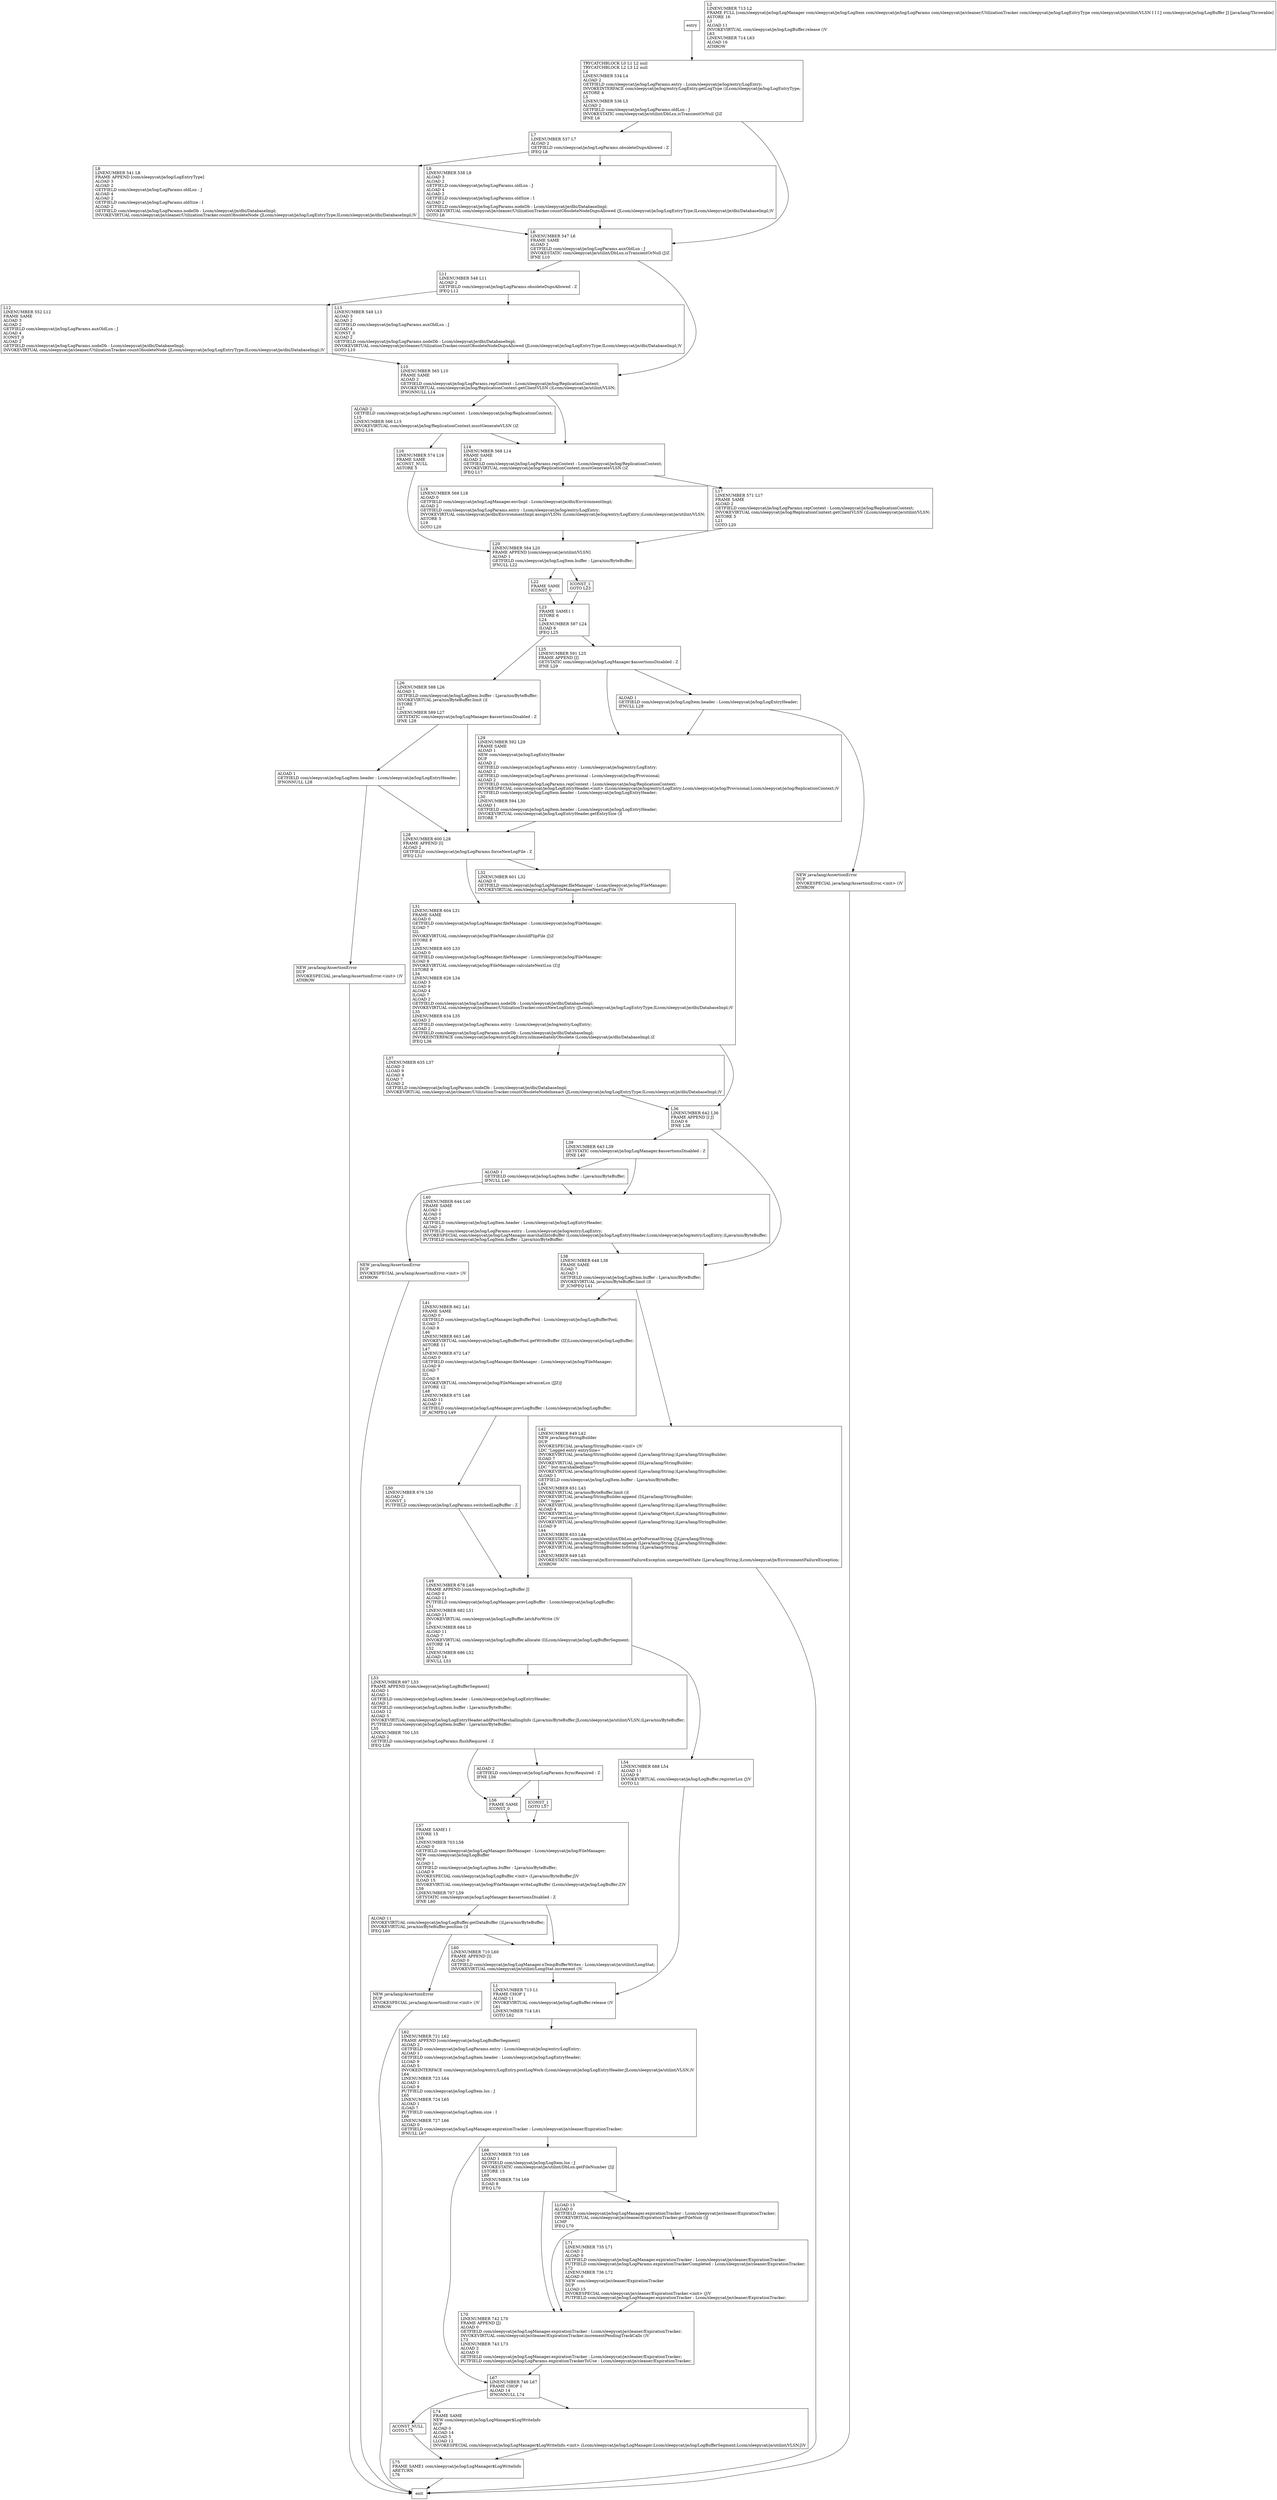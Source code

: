 digraph serialLogWork {
node [shape=record];
974168055 [label="L54\lLINENUMBER 688 L54\lALOAD 11\lLLOAD 9\lINVOKEVIRTUAL com/sleepycat/je/log/LogBuffer.registerLsn (J)V\lGOTO L1\l"];
1263015120 [label="NEW java/lang/AssertionError\lDUP\lINVOKESPECIAL java/lang/AssertionError.\<init\> ()V\lATHROW\l"];
1821310436 [label="L37\lLINENUMBER 635 L37\lALOAD 3\lLLOAD 9\lALOAD 4\lILOAD 7\lALOAD 2\lGETFIELD com/sleepycat/je/log/LogParams.nodeDb : Lcom/sleepycat/je/dbi/DatabaseImpl;\lINVOKEVIRTUAL com/sleepycat/je/cleaner/UtilizationTracker.countObsoleteNodeInexact (JLcom/sleepycat/je/log/LogEntryType;ILcom/sleepycat/je/dbi/DatabaseImpl;)V\l"];
2068849105 [label="L74\lFRAME SAME\lNEW com/sleepycat/je/log/LogManager$LogWriteInfo\lDUP\lALOAD 0\lALOAD 14\lALOAD 5\lLLOAD 12\lINVOKESPECIAL com/sleepycat/je/log/LogManager$LogWriteInfo.\<init\> (Lcom/sleepycat/je/log/LogManager;Lcom/sleepycat/je/log/LogBufferSegment;Lcom/sleepycat/je/utilint/VLSN;J)V\l"];
1794893473 [label="L11\lLINENUMBER 548 L11\lALOAD 2\lGETFIELD com/sleepycat/je/log/LogParams.obsoleteDupsAllowed : Z\lIFEQ L12\l"];
1903137985 [label="L20\lLINENUMBER 584 L20\lFRAME APPEND [com/sleepycat/je/utilint/VLSN]\lALOAD 1\lGETFIELD com/sleepycat/je/log/LogItem.buffer : Ljava/nio/ByteBuffer;\lIFNULL L22\l"];
957736899 [label="L26\lLINENUMBER 588 L26\lALOAD 1\lGETFIELD com/sleepycat/je/log/LogItem.buffer : Ljava/nio/ByteBuffer;\lINVOKEVIRTUAL java/nio/ByteBuffer.limit ()I\lISTORE 7\lL27\lLINENUMBER 589 L27\lGETSTATIC com/sleepycat/je/log/LogManager.$assertionsDisabled : Z\lIFNE L28\l"];
685438214 [label="L68\lLINENUMBER 733 L68\lALOAD 1\lGETFIELD com/sleepycat/je/log/LogItem.lsn : J\lINVOKESTATIC com/sleepycat/je/utilint/DbLsn.getFileNumber (J)J\lLSTORE 15\lL69\lLINENUMBER 734 L69\lILOAD 8\lIFEQ L70\l"];
1810873106 [label="L75\lFRAME SAME1 com/sleepycat/je/log/LogManager$LogWriteInfo\lARETURN\lL76\l"];
30270324 [label="L62\lLINENUMBER 721 L62\lFRAME APPEND [com/sleepycat/je/log/LogBufferSegment]\lALOAD 2\lGETFIELD com/sleepycat/je/log/LogParams.entry : Lcom/sleepycat/je/log/entry/LogEntry;\lALOAD 1\lGETFIELD com/sleepycat/je/log/LogItem.header : Lcom/sleepycat/je/log/LogEntryHeader;\lLLOAD 9\lALOAD 5\lINVOKEINTERFACE com/sleepycat/je/log/entry/LogEntry.postLogWork (Lcom/sleepycat/je/log/LogEntryHeader;JLcom/sleepycat/je/utilint/VLSN;)V\lL64\lLINENUMBER 723 L64\lALOAD 1\lLLOAD 9\lPUTFIELD com/sleepycat/je/log/LogItem.lsn : J\lL65\lLINENUMBER 724 L65\lALOAD 1\lILOAD 7\lPUTFIELD com/sleepycat/je/log/LogItem.size : I\lL66\lLINENUMBER 727 L66\lALOAD 0\lGETFIELD com/sleepycat/je/log/LogManager.expirationTracker : Lcom/sleepycat/je/cleaner/ExpirationTracker;\lIFNULL L67\l"];
153500756 [label="L67\lLINENUMBER 746 L67\lFRAME CHOP 1\lALOAD 14\lIFNONNULL L74\l"];
948692477 [label="ALOAD 1\lGETFIELD com/sleepycat/je/log/LogItem.header : Lcom/sleepycat/je/log/LogEntryHeader;\lIFNULL L29\l"];
1180857642 [label="LLOAD 15\lALOAD 0\lGETFIELD com/sleepycat/je/log/LogManager.expirationTracker : Lcom/sleepycat/je/cleaner/ExpirationTracker;\lINVOKEVIRTUAL com/sleepycat/je/cleaner/ExpirationTracker.getFileNum ()J\lLCMP\lIFEQ L70\l"];
1172390062 [label="ALOAD 1\lGETFIELD com/sleepycat/je/log/LogItem.buffer : Ljava/nio/ByteBuffer;\lIFNULL L40\l"];
283747838 [label="L13\lLINENUMBER 549 L13\lALOAD 3\lALOAD 2\lGETFIELD com/sleepycat/je/log/LogParams.auxOldLsn : J\lALOAD 4\lICONST_0\lALOAD 2\lGETFIELD com/sleepycat/je/log/LogParams.nodeDb : Lcom/sleepycat/je/dbi/DatabaseImpl;\lINVOKEVIRTUAL com/sleepycat/je/cleaner/UtilizationTracker.countObsoleteNodeDupsAllowed (JLcom/sleepycat/je/log/LogEntryType;ILcom/sleepycat/je/dbi/DatabaseImpl;)V\lGOTO L10\l"];
82973602 [label="L57\lFRAME SAME1 I\lISTORE 15\lL58\lLINENUMBER 703 L58\lALOAD 0\lGETFIELD com/sleepycat/je/log/LogManager.fileManager : Lcom/sleepycat/je/log/FileManager;\lNEW com/sleepycat/je/log/LogBuffer\lDUP\lALOAD 1\lGETFIELD com/sleepycat/je/log/LogItem.buffer : Ljava/nio/ByteBuffer;\lLLOAD 9\lINVOKESPECIAL com/sleepycat/je/log/LogBuffer.\<init\> (Ljava/nio/ByteBuffer;J)V\lILOAD 15\lINVOKEVIRTUAL com/sleepycat/je/log/FileManager.writeLogBuffer (Lcom/sleepycat/je/log/LogBuffer;Z)V\lL59\lLINENUMBER 707 L59\lGETSTATIC com/sleepycat/je/log/LogManager.$assertionsDisabled : Z\lIFNE L60\l"];
1010040056 [label="L17\lLINENUMBER 571 L17\lFRAME SAME\lALOAD 2\lGETFIELD com/sleepycat/je/log/LogParams.repContext : Lcom/sleepycat/je/log/ReplicationContext;\lINVOKEVIRTUAL com/sleepycat/je/log/ReplicationContext.getClientVLSN ()Lcom/sleepycat/je/utilint/VLSN;\lASTORE 5\lL21\lGOTO L20\l"];
2024860730 [label="L56\lFRAME SAME\lICONST_0\l"];
1409215177 [label="L22\lFRAME SAME\lICONST_0\l"];
1256782634 [label="L42\lLINENUMBER 649 L42\lNEW java/lang/StringBuilder\lDUP\lINVOKESPECIAL java/lang/StringBuilder.\<init\> ()V\lLDC \"Logged entry entrySize= \"\lINVOKEVIRTUAL java/lang/StringBuilder.append (Ljava/lang/String;)Ljava/lang/StringBuilder;\lILOAD 7\lINVOKEVIRTUAL java/lang/StringBuilder.append (I)Ljava/lang/StringBuilder;\lLDC \" but marshalledSize=\"\lINVOKEVIRTUAL java/lang/StringBuilder.append (Ljava/lang/String;)Ljava/lang/StringBuilder;\lALOAD 1\lGETFIELD com/sleepycat/je/log/LogItem.buffer : Ljava/nio/ByteBuffer;\lL43\lLINENUMBER 651 L43\lINVOKEVIRTUAL java/nio/ByteBuffer.limit ()I\lINVOKEVIRTUAL java/lang/StringBuilder.append (I)Ljava/lang/StringBuilder;\lLDC \" type=\"\lINVOKEVIRTUAL java/lang/StringBuilder.append (Ljava/lang/String;)Ljava/lang/StringBuilder;\lALOAD 4\lINVOKEVIRTUAL java/lang/StringBuilder.append (Ljava/lang/Object;)Ljava/lang/StringBuilder;\lLDC \" currentLsn=\"\lINVOKEVIRTUAL java/lang/StringBuilder.append (Ljava/lang/String;)Ljava/lang/StringBuilder;\lLLOAD 9\lL44\lLINENUMBER 653 L44\lINVOKESTATIC com/sleepycat/je/utilint/DbLsn.getNoFormatString (J)Ljava/lang/String;\lINVOKEVIRTUAL java/lang/StringBuilder.append (Ljava/lang/String;)Ljava/lang/StringBuilder;\lINVOKEVIRTUAL java/lang/StringBuilder.toString ()Ljava/lang/String;\lL45\lLINENUMBER 649 L45\lINVOKESTATIC com/sleepycat/je/EnvironmentFailureException.unexpectedState (Ljava/lang/String;)Lcom/sleepycat/je/EnvironmentFailureException;\lATHROW\l"];
1638429542 [label="L16\lLINENUMBER 574 L16\lFRAME SAME\lACONST_NULL\lASTORE 5\l"];
150135782 [label="L31\lLINENUMBER 604 L31\lFRAME SAME\lALOAD 0\lGETFIELD com/sleepycat/je/log/LogManager.fileManager : Lcom/sleepycat/je/log/FileManager;\lILOAD 7\lI2L\lINVOKEVIRTUAL com/sleepycat/je/log/FileManager.shouldFlipFile (J)Z\lISTORE 8\lL33\lLINENUMBER 605 L33\lALOAD 0\lGETFIELD com/sleepycat/je/log/LogManager.fileManager : Lcom/sleepycat/je/log/FileManager;\lILOAD 8\lINVOKEVIRTUAL com/sleepycat/je/log/FileManager.calculateNextLsn (Z)J\lLSTORE 9\lL34\lLINENUMBER 626 L34\lALOAD 3\lLLOAD 9\lALOAD 4\lILOAD 7\lALOAD 2\lGETFIELD com/sleepycat/je/log/LogParams.nodeDb : Lcom/sleepycat/je/dbi/DatabaseImpl;\lINVOKEVIRTUAL com/sleepycat/je/cleaner/UtilizationTracker.countNewLogEntry (JLcom/sleepycat/je/log/LogEntryType;ILcom/sleepycat/je/dbi/DatabaseImpl;)V\lL35\lLINENUMBER 634 L35\lALOAD 2\lGETFIELD com/sleepycat/je/log/LogParams.entry : Lcom/sleepycat/je/log/entry/LogEntry;\lALOAD 2\lGETFIELD com/sleepycat/je/log/LogParams.nodeDb : Lcom/sleepycat/je/dbi/DatabaseImpl;\lINVOKEINTERFACE com/sleepycat/je/log/entry/LogEntry.isImmediatelyObsolete (Lcom/sleepycat/je/dbi/DatabaseImpl;)Z\lIFEQ L36\l"];
991363637 [label="L39\lLINENUMBER 643 L39\lGETSTATIC com/sleepycat/je/log/LogManager.$assertionsDisabled : Z\lIFNE L40\l"];
775300103 [label="NEW java/lang/AssertionError\lDUP\lINVOKESPECIAL java/lang/AssertionError.\<init\> ()V\lATHROW\l"];
1075708596 [label="L7\lLINENUMBER 537 L7\lALOAD 2\lGETFIELD com/sleepycat/je/log/LogParams.obsoleteDupsAllowed : Z\lIFEQ L8\l"];
496627227 [label="L25\lLINENUMBER 591 L25\lFRAME APPEND [I]\lGETSTATIC com/sleepycat/je/log/LogManager.$assertionsDisabled : Z\lIFNE L29\l"];
402389762 [label="NEW java/lang/AssertionError\lDUP\lINVOKESPECIAL java/lang/AssertionError.\<init\> ()V\lATHROW\l"];
1180773372 [label="ICONST_1\lGOTO L57\l"];
1865505544 [label="L32\lLINENUMBER 601 L32\lALOAD 0\lGETFIELD com/sleepycat/je/log/LogManager.fileManager : Lcom/sleepycat/je/log/FileManager;\lINVOKEVIRTUAL com/sleepycat/je/log/FileManager.forceNewLogFile ()V\l"];
1765745171 [label="L70\lLINENUMBER 742 L70\lFRAME APPEND [J]\lALOAD 0\lGETFIELD com/sleepycat/je/log/LogManager.expirationTracker : Lcom/sleepycat/je/cleaner/ExpirationTracker;\lINVOKEVIRTUAL com/sleepycat/je/cleaner/ExpirationTracker.incrementPendingTrackCalls ()V\lL73\lLINENUMBER 743 L73\lALOAD 2\lALOAD 0\lGETFIELD com/sleepycat/je/log/LogManager.expirationTracker : Lcom/sleepycat/je/cleaner/ExpirationTracker;\lPUTFIELD com/sleepycat/je/log/LogParams.expirationTrackerToUse : Lcom/sleepycat/je/cleaner/ExpirationTracker;\l"];
645435839 [label="L53\lLINENUMBER 697 L53\lFRAME APPEND [com/sleepycat/je/log/LogBufferSegment]\lALOAD 1\lALOAD 1\lGETFIELD com/sleepycat/je/log/LogItem.header : Lcom/sleepycat/je/log/LogEntryHeader;\lALOAD 1\lGETFIELD com/sleepycat/je/log/LogItem.buffer : Ljava/nio/ByteBuffer;\lLLOAD 12\lALOAD 5\lINVOKEVIRTUAL com/sleepycat/je/log/LogEntryHeader.addPostMarshallingInfo (Ljava/nio/ByteBuffer;JLcom/sleepycat/je/utilint/VLSN;)Ljava/nio/ByteBuffer;\lPUTFIELD com/sleepycat/je/log/LogItem.buffer : Ljava/nio/ByteBuffer;\lL55\lLINENUMBER 700 L55\lALOAD 2\lGETFIELD com/sleepycat/je/log/LogParams.flushRequired : Z\lIFEQ L56\l"];
1221439830 [label="L40\lLINENUMBER 644 L40\lFRAME SAME\lALOAD 1\lALOAD 0\lALOAD 1\lGETFIELD com/sleepycat/je/log/LogItem.header : Lcom/sleepycat/je/log/LogEntryHeader;\lALOAD 2\lGETFIELD com/sleepycat/je/log/LogParams.entry : Lcom/sleepycat/je/log/entry/LogEntry;\lINVOKESPECIAL com/sleepycat/je/log/LogManager.marshallIntoBuffer (Lcom/sleepycat/je/log/LogEntryHeader;Lcom/sleepycat/je/log/entry/LogEntry;)Ljava/nio/ByteBuffer;\lPUTFIELD com/sleepycat/je/log/LogItem.buffer : Ljava/nio/ByteBuffer;\l"];
229483317 [label="L18\lLINENUMBER 569 L18\lALOAD 0\lGETFIELD com/sleepycat/je/log/LogManager.envImpl : Lcom/sleepycat/je/dbi/EnvironmentImpl;\lALOAD 2\lGETFIELD com/sleepycat/je/log/LogParams.entry : Lcom/sleepycat/je/log/entry/LogEntry;\lINVOKEVIRTUAL com/sleepycat/je/dbi/EnvironmentImpl.assignVLSNs (Lcom/sleepycat/je/log/entry/LogEntry;)Lcom/sleepycat/je/utilint/VLSN;\lASTORE 5\lL19\lGOTO L20\l"];
374145466 [label="L6\lLINENUMBER 547 L6\lFRAME SAME\lALOAD 2\lGETFIELD com/sleepycat/je/log/LogParams.auxOldLsn : J\lINVOKESTATIC com/sleepycat/je/utilint/DbLsn.isTransientOrNull (J)Z\lIFNE L10\l"];
619002012 [label="L36\lLINENUMBER 642 L36\lFRAME APPEND [I J]\lILOAD 6\lIFNE L38\l"];
1382159617 [label="TRYCATCHBLOCK L0 L1 L2 null\lTRYCATCHBLOCK L2 L3 L2 null\lL4\lLINENUMBER 534 L4\lALOAD 2\lGETFIELD com/sleepycat/je/log/LogParams.entry : Lcom/sleepycat/je/log/entry/LogEntry;\lINVOKEINTERFACE com/sleepycat/je/log/entry/LogEntry.getLogType ()Lcom/sleepycat/je/log/LogEntryType;\lASTORE 4\lL5\lLINENUMBER 536 L5\lALOAD 2\lGETFIELD com/sleepycat/je/log/LogParams.oldLsn : J\lINVOKESTATIC com/sleepycat/je/utilint/DbLsn.isTransientOrNull (J)Z\lIFNE L6\l"];
630359980 [label="ALOAD 2\lGETFIELD com/sleepycat/je/log/LogParams.repContext : Lcom/sleepycat/je/log/ReplicationContext;\lL15\lLINENUMBER 566 L15\lINVOKEVIRTUAL com/sleepycat/je/log/ReplicationContext.mustGenerateVLSN ()Z\lIFEQ L16\l"];
539058198 [label="L49\lLINENUMBER 678 L49\lFRAME APPEND [com/sleepycat/je/log/LogBuffer J]\lALOAD 0\lALOAD 11\lPUTFIELD com/sleepycat/je/log/LogManager.prevLogBuffer : Lcom/sleepycat/je/log/LogBuffer;\lL51\lLINENUMBER 682 L51\lALOAD 11\lINVOKEVIRTUAL com/sleepycat/je/log/LogBuffer.latchForWrite ()V\lL0\lLINENUMBER 684 L0\lALOAD 11\lILOAD 7\lINVOKEVIRTUAL com/sleepycat/je/log/LogBuffer.allocate (I)Lcom/sleepycat/je/log/LogBufferSegment;\lASTORE 14\lL52\lLINENUMBER 686 L52\lALOAD 14\lIFNULL L53\l"];
1514631948 [label="L60\lLINENUMBER 710 L60\lFRAME APPEND [I]\lALOAD 0\lGETFIELD com/sleepycat/je/log/LogManager.nTempBufferWrites : Lcom/sleepycat/je/utilint/LongStat;\lINVOKEVIRTUAL com/sleepycat/je/utilint/LongStat.increment ()V\l"];
2081289387 [label="L28\lLINENUMBER 600 L28\lFRAME APPEND [I]\lALOAD 2\lGETFIELD com/sleepycat/je/log/LogParams.forceNewLogFile : Z\lIFEQ L31\l"];
1522549999 [label="L9\lLINENUMBER 538 L9\lALOAD 3\lALOAD 2\lGETFIELD com/sleepycat/je/log/LogParams.oldLsn : J\lALOAD 4\lALOAD 2\lGETFIELD com/sleepycat/je/log/LogParams.oldSize : I\lALOAD 2\lGETFIELD com/sleepycat/je/log/LogParams.nodeDb : Lcom/sleepycat/je/dbi/DatabaseImpl;\lINVOKEVIRTUAL com/sleepycat/je/cleaner/UtilizationTracker.countObsoleteNodeDupsAllowed (JLcom/sleepycat/je/log/LogEntryType;ILcom/sleepycat/je/dbi/DatabaseImpl;)V\lGOTO L6\l"];
415793386 [label="L8\lLINENUMBER 541 L8\lFRAME APPEND [com/sleepycat/je/log/LogEntryType]\lALOAD 3\lALOAD 2\lGETFIELD com/sleepycat/je/log/LogParams.oldLsn : J\lALOAD 4\lALOAD 2\lGETFIELD com/sleepycat/je/log/LogParams.oldSize : I\lALOAD 2\lGETFIELD com/sleepycat/je/log/LogParams.nodeDb : Lcom/sleepycat/je/dbi/DatabaseImpl;\lINVOKEVIRTUAL com/sleepycat/je/cleaner/UtilizationTracker.countObsoleteNode (JLcom/sleepycat/je/log/LogEntryType;ILcom/sleepycat/je/dbi/DatabaseImpl;)V\l"];
355900787 [label="NEW java/lang/AssertionError\lDUP\lINVOKESPECIAL java/lang/AssertionError.\<init\> ()V\lATHROW\l"];
274577741 [label="L23\lFRAME SAME1 I\lISTORE 6\lL24\lLINENUMBER 587 L24\lILOAD 6\lIFEQ L25\l"];
448581721 [label="L14\lLINENUMBER 568 L14\lFRAME SAME\lALOAD 2\lGETFIELD com/sleepycat/je/log/LogParams.repContext : Lcom/sleepycat/je/log/ReplicationContext;\lINVOKEVIRTUAL com/sleepycat/je/log/ReplicationContext.mustGenerateVLSN ()Z\lIFEQ L17\l"];
71364493 [label="L29\lLINENUMBER 592 L29\lFRAME SAME\lALOAD 1\lNEW com/sleepycat/je/log/LogEntryHeader\lDUP\lALOAD 2\lGETFIELD com/sleepycat/je/log/LogParams.entry : Lcom/sleepycat/je/log/entry/LogEntry;\lALOAD 2\lGETFIELD com/sleepycat/je/log/LogParams.provisional : Lcom/sleepycat/je/log/Provisional;\lALOAD 2\lGETFIELD com/sleepycat/je/log/LogParams.repContext : Lcom/sleepycat/je/log/ReplicationContext;\lINVOKESPECIAL com/sleepycat/je/log/LogEntryHeader.\<init\> (Lcom/sleepycat/je/log/entry/LogEntry;Lcom/sleepycat/je/log/Provisional;Lcom/sleepycat/je/log/ReplicationContext;)V\lPUTFIELD com/sleepycat/je/log/LogItem.header : Lcom/sleepycat/je/log/LogEntryHeader;\lL30\lLINENUMBER 594 L30\lALOAD 1\lGETFIELD com/sleepycat/je/log/LogItem.header : Lcom/sleepycat/je/log/LogEntryHeader;\lINVOKEVIRTUAL com/sleepycat/je/log/LogEntryHeader.getEntrySize ()I\lISTORE 7\l"];
776919575 [label="ACONST_NULL\lGOTO L75\l"];
286947699 [label="L1\lLINENUMBER 713 L1\lFRAME CHOP 1\lALOAD 11\lINVOKEVIRTUAL com/sleepycat/je/log/LogBuffer.release ()V\lL61\lLINENUMBER 714 L61\lGOTO L62\l"];
340097685 [label="L10\lLINENUMBER 565 L10\lFRAME SAME\lALOAD 2\lGETFIELD com/sleepycat/je/log/LogParams.repContext : Lcom/sleepycat/je/log/ReplicationContext;\lINVOKEVIRTUAL com/sleepycat/je/log/ReplicationContext.getClientVLSN ()Lcom/sleepycat/je/utilint/VLSN;\lIFNONNULL L14\l"];
1879644274 [label="ICONST_1\lGOTO L23\l"];
1587279684 [label="L38\lLINENUMBER 648 L38\lFRAME SAME\lILOAD 7\lALOAD 1\lGETFIELD com/sleepycat/je/log/LogItem.buffer : Ljava/nio/ByteBuffer;\lINVOKEVIRTUAL java/nio/ByteBuffer.limit ()I\lIF_ICMPEQ L41\l"];
725884502 [label="L50\lLINENUMBER 676 L50\lALOAD 2\lICONST_1\lPUTFIELD com/sleepycat/je/log/LogParams.switchedLogBuffer : Z\l"];
438793128 [label="ALOAD 2\lGETFIELD com/sleepycat/je/log/LogParams.fsyncRequired : Z\lIFNE L56\l"];
1213626151 [label="L12\lLINENUMBER 552 L12\lFRAME SAME\lALOAD 3\lALOAD 2\lGETFIELD com/sleepycat/je/log/LogParams.auxOldLsn : J\lALOAD 4\lICONST_0\lALOAD 2\lGETFIELD com/sleepycat/je/log/LogParams.nodeDb : Lcom/sleepycat/je/dbi/DatabaseImpl;\lINVOKEVIRTUAL com/sleepycat/je/cleaner/UtilizationTracker.countObsoleteNode (JLcom/sleepycat/je/log/LogEntryType;ILcom/sleepycat/je/dbi/DatabaseImpl;)V\l"];
1363376124 [label="L71\lLINENUMBER 735 L71\lALOAD 2\lALOAD 0\lGETFIELD com/sleepycat/je/log/LogManager.expirationTracker : Lcom/sleepycat/je/cleaner/ExpirationTracker;\lPUTFIELD com/sleepycat/je/log/LogParams.expirationTrackerCompleted : Lcom/sleepycat/je/cleaner/ExpirationTracker;\lL72\lLINENUMBER 736 L72\lALOAD 0\lNEW com/sleepycat/je/cleaner/ExpirationTracker\lDUP\lLLOAD 15\lINVOKESPECIAL com/sleepycat/je/cleaner/ExpirationTracker.\<init\> (J)V\lPUTFIELD com/sleepycat/je/log/LogManager.expirationTracker : Lcom/sleepycat/je/cleaner/ExpirationTracker;\l"];
23568923 [label="ALOAD 1\lGETFIELD com/sleepycat/je/log/LogItem.header : Lcom/sleepycat/je/log/LogEntryHeader;\lIFNONNULL L28\l"];
88286953 [label="L41\lLINENUMBER 662 L41\lFRAME SAME\lALOAD 0\lGETFIELD com/sleepycat/je/log/LogManager.logBufferPool : Lcom/sleepycat/je/log/LogBufferPool;\lILOAD 7\lILOAD 8\lL46\lLINENUMBER 663 L46\lINVOKEVIRTUAL com/sleepycat/je/log/LogBufferPool.getWriteBuffer (IZ)Lcom/sleepycat/je/log/LogBuffer;\lASTORE 11\lL47\lLINENUMBER 672 L47\lALOAD 0\lGETFIELD com/sleepycat/je/log/LogManager.fileManager : Lcom/sleepycat/je/log/FileManager;\lLLOAD 9\lILOAD 7\lI2L\lILOAD 8\lINVOKEVIRTUAL com/sleepycat/je/log/FileManager.advanceLsn (JJZ)J\lLSTORE 12\lL48\lLINENUMBER 675 L48\lALOAD 11\lALOAD 0\lGETFIELD com/sleepycat/je/log/LogManager.prevLogBuffer : Lcom/sleepycat/je/log/LogBuffer;\lIF_ACMPEQ L49\l"];
1746468168 [label="L2\lLINENUMBER 713 L2\lFRAME FULL [com/sleepycat/je/log/LogManager com/sleepycat/je/log/LogItem com/sleepycat/je/log/LogParams com/sleepycat/je/cleaner/UtilizationTracker com/sleepycat/je/log/LogEntryType com/sleepycat/je/utilint/VLSN I I I J com/sleepycat/je/log/LogBuffer J] [java/lang/Throwable]\lASTORE 16\lL3\lALOAD 11\lINVOKEVIRTUAL com/sleepycat/je/log/LogBuffer.release ()V\lL63\lLINENUMBER 714 L63\lALOAD 16\lATHROW\l"];
627677863 [label="ALOAD 11\lINVOKEVIRTUAL com/sleepycat/je/log/LogBuffer.getDataBuffer ()Ljava/nio/ByteBuffer;\lINVOKEVIRTUAL java/nio/ByteBuffer.position ()I\lIFEQ L60\l"];
entry;
exit;
974168055 -> 286947699;
1263015120 -> exit;
1821310436 -> 619002012;
2068849105 -> 1810873106;
1794893473 -> 1213626151;
1794893473 -> 283747838;
1903137985 -> 1879644274;
1903137985 -> 1409215177;
957736899 -> 2081289387;
957736899 -> 23568923;
685438214 -> 1765745171;
685438214 -> 1180857642;
1810873106 -> exit;
30270324 -> 153500756;
30270324 -> 685438214;
153500756 -> 2068849105;
153500756 -> 776919575;
948692477 -> 402389762;
948692477 -> 71364493;
1180857642 -> 1765745171;
1180857642 -> 1363376124;
1172390062 -> 1263015120;
1172390062 -> 1221439830;
283747838 -> 340097685;
82973602 -> 1514631948;
82973602 -> 627677863;
1010040056 -> 1903137985;
2024860730 -> 82973602;
1409215177 -> 274577741;
1256782634 -> exit;
1638429542 -> 1903137985;
150135782 -> 1821310436;
150135782 -> 619002012;
entry -> 1382159617;
991363637 -> 1221439830;
991363637 -> 1172390062;
775300103 -> exit;
1075708596 -> 1522549999;
1075708596 -> 415793386;
496627227 -> 948692477;
496627227 -> 71364493;
402389762 -> exit;
1180773372 -> 82973602;
1865505544 -> 150135782;
1765745171 -> 153500756;
645435839 -> 2024860730;
645435839 -> 438793128;
1221439830 -> 1587279684;
229483317 -> 1903137985;
374145466 -> 340097685;
374145466 -> 1794893473;
619002012 -> 991363637;
619002012 -> 1587279684;
1382159617 -> 1075708596;
1382159617 -> 374145466;
630359980 -> 1638429542;
630359980 -> 448581721;
539058198 -> 974168055;
539058198 -> 645435839;
1514631948 -> 286947699;
2081289387 -> 150135782;
2081289387 -> 1865505544;
1522549999 -> 374145466;
415793386 -> 374145466;
355900787 -> exit;
274577741 -> 496627227;
274577741 -> 957736899;
448581721 -> 1010040056;
448581721 -> 229483317;
71364493 -> 2081289387;
776919575 -> 1810873106;
286947699 -> 30270324;
340097685 -> 448581721;
340097685 -> 630359980;
1879644274 -> 274577741;
1587279684 -> 88286953;
1587279684 -> 1256782634;
725884502 -> 539058198;
438793128 -> 2024860730;
438793128 -> 1180773372;
1213626151 -> 340097685;
1363376124 -> 1765745171;
23568923 -> 2081289387;
23568923 -> 775300103;
88286953 -> 725884502;
88286953 -> 539058198;
627677863 -> 1514631948;
627677863 -> 355900787;
}
